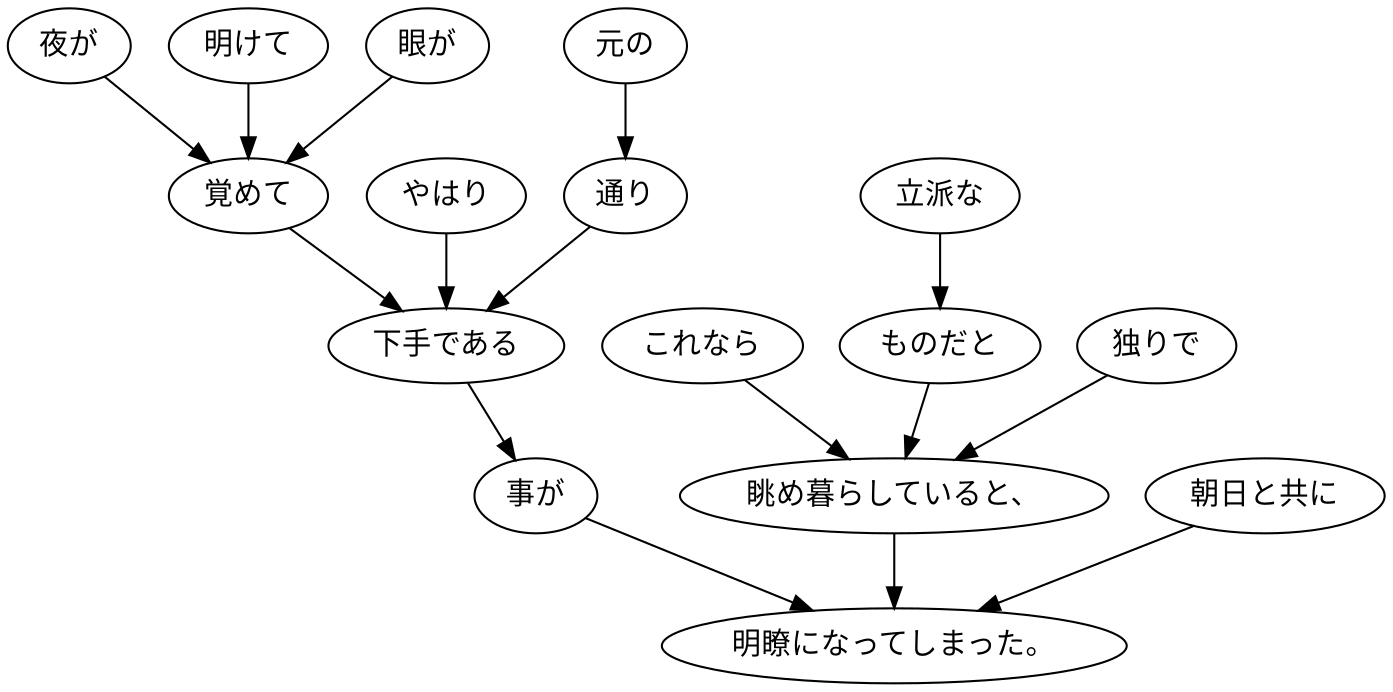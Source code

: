 digraph graph287 {
	node0 [label="これなら"];
	node1 [label="立派な"];
	node2 [label="ものだと"];
	node3 [label="独りで"];
	node4 [label="眺め暮らしていると、"];
	node5 [label="夜が"];
	node6 [label="明けて"];
	node7 [label="眼が"];
	node8 [label="覚めて"];
	node9 [label="やはり"];
	node10 [label="元の"];
	node11 [label="通り"];
	node12 [label="下手である"];
	node13 [label="事が"];
	node14 [label="朝日と共に"];
	node15 [label="明瞭になってしまった。"];
	node0 -> node4;
	node1 -> node2;
	node2 -> node4;
	node3 -> node4;
	node4 -> node15;
	node5 -> node8;
	node6 -> node8;
	node7 -> node8;
	node8 -> node12;
	node9 -> node12;
	node10 -> node11;
	node11 -> node12;
	node12 -> node13;
	node13 -> node15;
	node14 -> node15;
}
